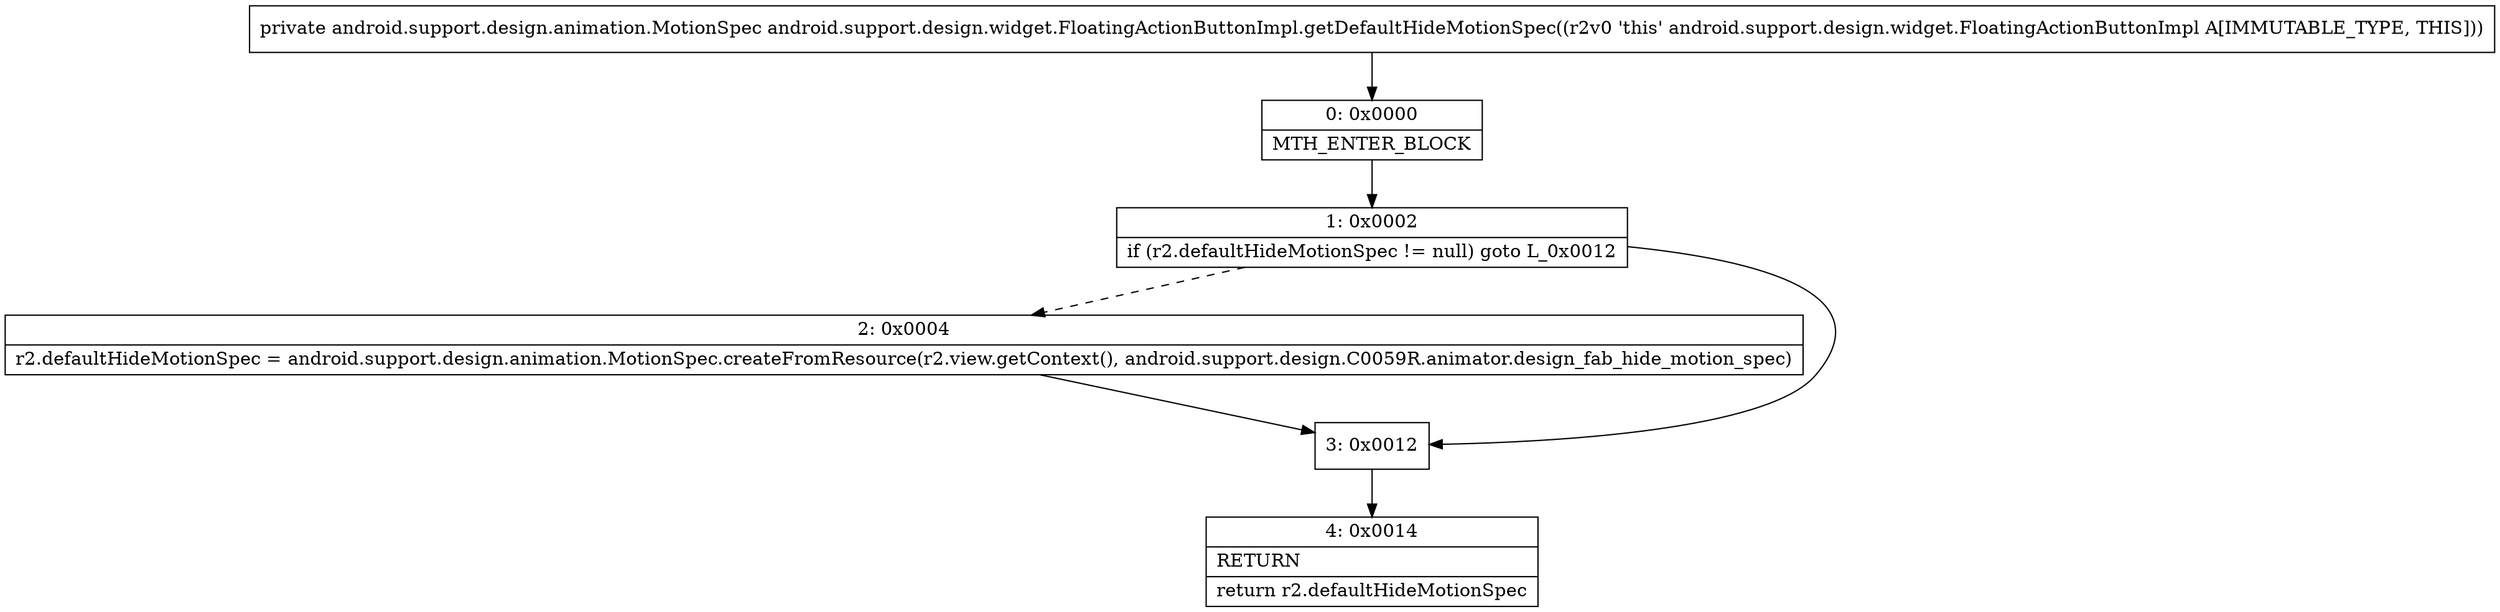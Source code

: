 digraph "CFG forandroid.support.design.widget.FloatingActionButtonImpl.getDefaultHideMotionSpec()Landroid\/support\/design\/animation\/MotionSpec;" {
Node_0 [shape=record,label="{0\:\ 0x0000|MTH_ENTER_BLOCK\l}"];
Node_1 [shape=record,label="{1\:\ 0x0002|if (r2.defaultHideMotionSpec != null) goto L_0x0012\l}"];
Node_2 [shape=record,label="{2\:\ 0x0004|r2.defaultHideMotionSpec = android.support.design.animation.MotionSpec.createFromResource(r2.view.getContext(), android.support.design.C0059R.animator.design_fab_hide_motion_spec)\l}"];
Node_3 [shape=record,label="{3\:\ 0x0012}"];
Node_4 [shape=record,label="{4\:\ 0x0014|RETURN\l|return r2.defaultHideMotionSpec\l}"];
MethodNode[shape=record,label="{private android.support.design.animation.MotionSpec android.support.design.widget.FloatingActionButtonImpl.getDefaultHideMotionSpec((r2v0 'this' android.support.design.widget.FloatingActionButtonImpl A[IMMUTABLE_TYPE, THIS])) }"];
MethodNode -> Node_0;
Node_0 -> Node_1;
Node_1 -> Node_2[style=dashed];
Node_1 -> Node_3;
Node_2 -> Node_3;
Node_3 -> Node_4;
}

